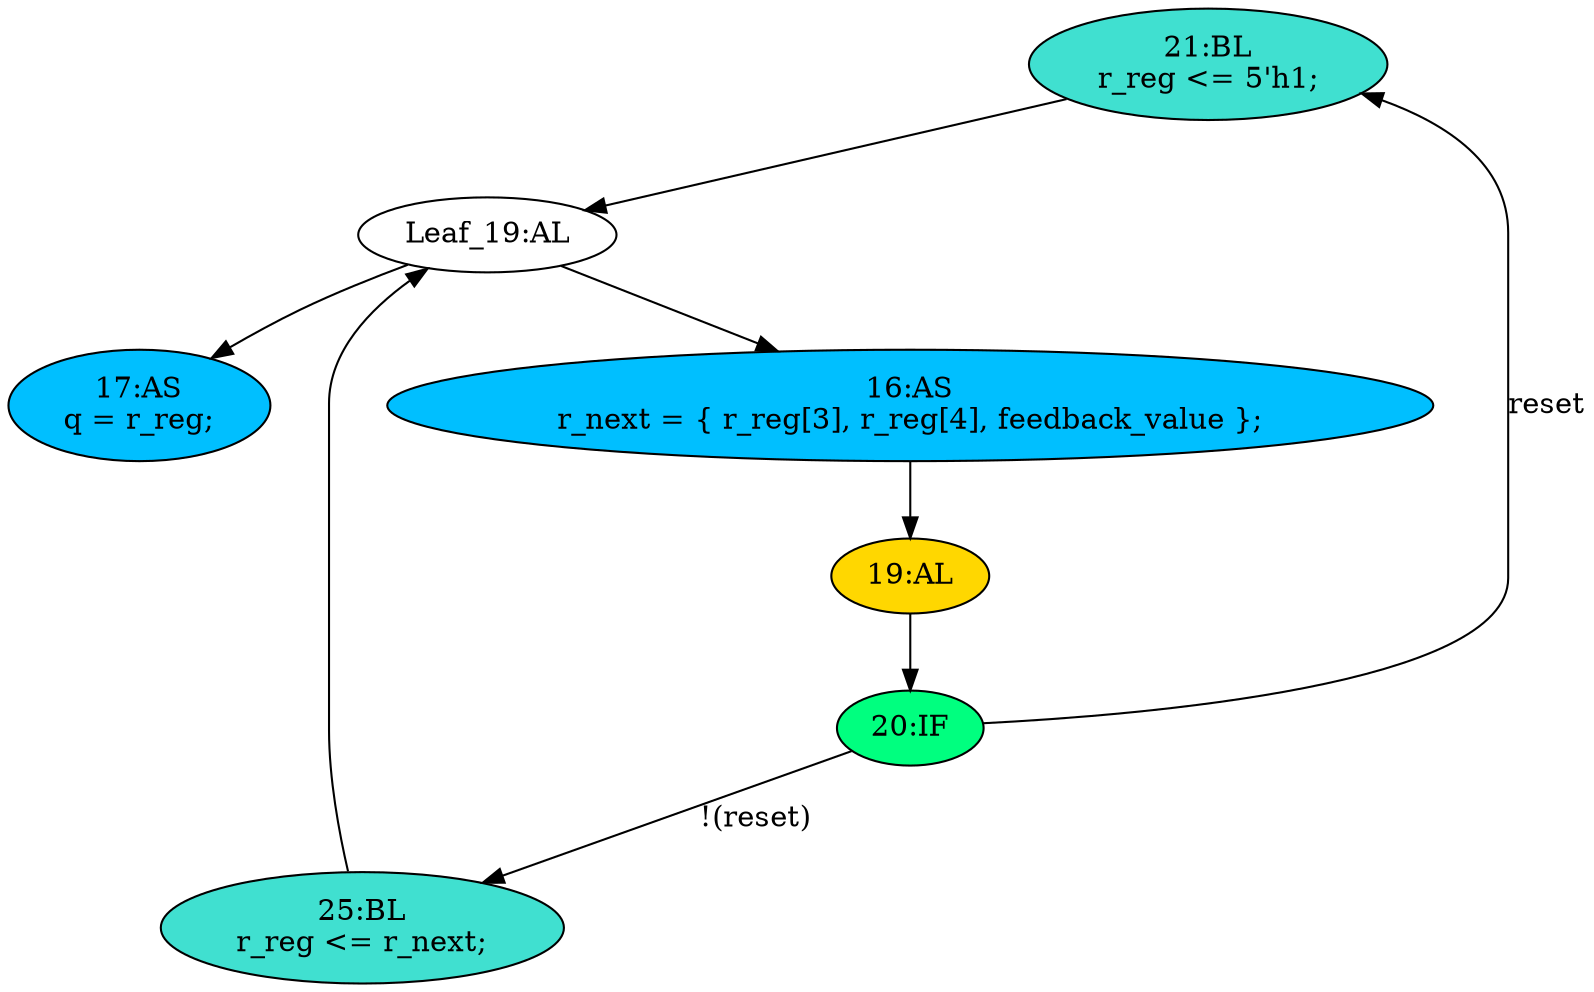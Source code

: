 strict digraph "compose( ,  )" {
	node [label="\N"];
	"21:BL"	[ast="<pyverilog.vparser.ast.Block object at 0x7f6caa6ce4d0>",
		fillcolor=turquoise,
		label="21:BL
r_reg <= 5'h1;",
		statements="[<pyverilog.vparser.ast.NonblockingSubstitution object at 0x7f6caa73d610>]",
		style=filled,
		typ=Block];
	"Leaf_19:AL"	[def_var="['r_reg']",
		label="Leaf_19:AL"];
	"21:BL" -> "Leaf_19:AL"	[cond="[]",
		lineno=None];
	"16:AS"	[ast="<pyverilog.vparser.ast.Assign object at 0x7f6caa723210>",
		def_var="['r_next']",
		fillcolor=deepskyblue,
		label="16:AS
r_next = { r_reg[3], r_reg[4], feedback_value };",
		statements="[]",
		style=filled,
		typ=Assign,
		use_var="['r_reg', 'r_reg', 'feedback_value']"];
	"19:AL"	[ast="<pyverilog.vparser.ast.Always object at 0x7f6caa731550>",
		clk_sens=True,
		fillcolor=gold,
		label="19:AL",
		sens="['clk']",
		statements="[]",
		style=filled,
		typ=Always,
		use_var="['reset', 'r_next']"];
	"16:AS" -> "19:AL";
	"20:IF"	[ast="<pyverilog.vparser.ast.IfStatement object at 0x7f6caa73d6d0>",
		fillcolor=springgreen,
		label="20:IF",
		statements="[]",
		style=filled,
		typ=IfStatement];
	"19:AL" -> "20:IF"	[cond="[]",
		lineno=None];
	"20:IF" -> "21:BL"	[cond="['reset']",
		label=reset,
		lineno=20];
	"25:BL"	[ast="<pyverilog.vparser.ast.Block object at 0x7f6caa726750>",
		fillcolor=turquoise,
		label="25:BL
r_reg <= r_next;",
		statements="[<pyverilog.vparser.ast.NonblockingSubstitution object at 0x7f6caa726850>]",
		style=filled,
		typ=Block];
	"20:IF" -> "25:BL"	[cond="['reset']",
		label="!(reset)",
		lineno=20];
	"Leaf_19:AL" -> "16:AS";
	"17:AS"	[ast="<pyverilog.vparser.ast.Assign object at 0x7f6caa6ce290>",
		def_var="['q']",
		fillcolor=deepskyblue,
		label="17:AS
q = r_reg;",
		statements="[]",
		style=filled,
		typ=Assign,
		use_var="['r_reg']"];
	"Leaf_19:AL" -> "17:AS";
	"25:BL" -> "Leaf_19:AL"	[cond="[]",
		lineno=None];
}
